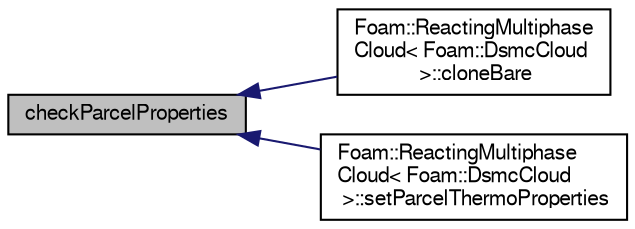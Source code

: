 digraph "checkParcelProperties"
{
  bgcolor="transparent";
  edge [fontname="FreeSans",fontsize="10",labelfontname="FreeSans",labelfontsize="10"];
  node [fontname="FreeSans",fontsize="10",shape=record];
  rankdir="LR";
  Node43 [label="checkParcelProperties",height=0.2,width=0.4,color="black", fillcolor="grey75", style="filled", fontcolor="black"];
  Node43 -> Node44 [dir="back",color="midnightblue",fontsize="10",style="solid",fontname="FreeSans"];
  Node44 [label="Foam::ReactingMultiphase\lCloud\< Foam::DsmcCloud\l \>::cloneBare",height=0.2,width=0.4,color="black",URL="$a23826.html#a519c85b79b984c70934c244a934588ca",tooltip="Construct and return bare clone based on (this) with new name. "];
  Node43 -> Node45 [dir="back",color="midnightblue",fontsize="10",style="solid",fontname="FreeSans"];
  Node45 [label="Foam::ReactingMultiphase\lCloud\< Foam::DsmcCloud\l \>::setParcelThermoProperties",height=0.2,width=0.4,color="black",URL="$a23826.html#a3b7f36d51838109c584a2ae57c525d57",tooltip="Set parcel thermo properties. "];
}
